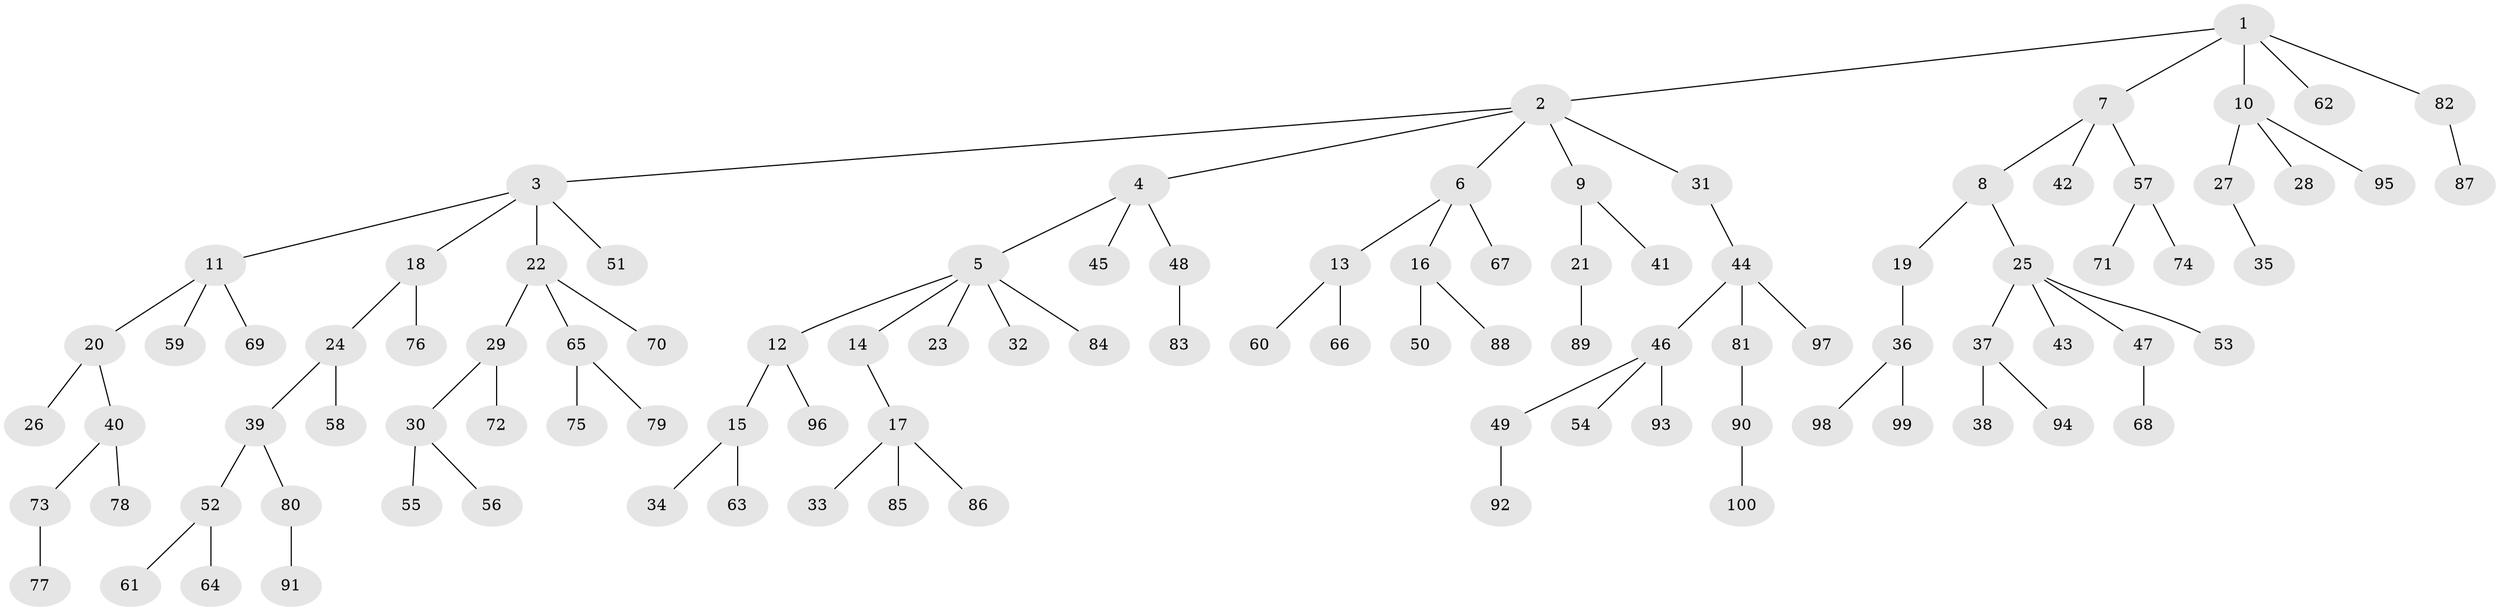 // Generated by graph-tools (version 1.1) at 2025/11/02/21/25 10:11:10]
// undirected, 100 vertices, 99 edges
graph export_dot {
graph [start="1"]
  node [color=gray90,style=filled];
  1;
  2;
  3;
  4;
  5;
  6;
  7;
  8;
  9;
  10;
  11;
  12;
  13;
  14;
  15;
  16;
  17;
  18;
  19;
  20;
  21;
  22;
  23;
  24;
  25;
  26;
  27;
  28;
  29;
  30;
  31;
  32;
  33;
  34;
  35;
  36;
  37;
  38;
  39;
  40;
  41;
  42;
  43;
  44;
  45;
  46;
  47;
  48;
  49;
  50;
  51;
  52;
  53;
  54;
  55;
  56;
  57;
  58;
  59;
  60;
  61;
  62;
  63;
  64;
  65;
  66;
  67;
  68;
  69;
  70;
  71;
  72;
  73;
  74;
  75;
  76;
  77;
  78;
  79;
  80;
  81;
  82;
  83;
  84;
  85;
  86;
  87;
  88;
  89;
  90;
  91;
  92;
  93;
  94;
  95;
  96;
  97;
  98;
  99;
  100;
  1 -- 2;
  1 -- 7;
  1 -- 10;
  1 -- 62;
  1 -- 82;
  2 -- 3;
  2 -- 4;
  2 -- 6;
  2 -- 9;
  2 -- 31;
  3 -- 11;
  3 -- 18;
  3 -- 22;
  3 -- 51;
  4 -- 5;
  4 -- 45;
  4 -- 48;
  5 -- 12;
  5 -- 14;
  5 -- 23;
  5 -- 32;
  5 -- 84;
  6 -- 13;
  6 -- 16;
  6 -- 67;
  7 -- 8;
  7 -- 42;
  7 -- 57;
  8 -- 19;
  8 -- 25;
  9 -- 21;
  9 -- 41;
  10 -- 27;
  10 -- 28;
  10 -- 95;
  11 -- 20;
  11 -- 59;
  11 -- 69;
  12 -- 15;
  12 -- 96;
  13 -- 60;
  13 -- 66;
  14 -- 17;
  15 -- 34;
  15 -- 63;
  16 -- 50;
  16 -- 88;
  17 -- 33;
  17 -- 85;
  17 -- 86;
  18 -- 24;
  18 -- 76;
  19 -- 36;
  20 -- 26;
  20 -- 40;
  21 -- 89;
  22 -- 29;
  22 -- 65;
  22 -- 70;
  24 -- 39;
  24 -- 58;
  25 -- 37;
  25 -- 43;
  25 -- 47;
  25 -- 53;
  27 -- 35;
  29 -- 30;
  29 -- 72;
  30 -- 55;
  30 -- 56;
  31 -- 44;
  36 -- 98;
  36 -- 99;
  37 -- 38;
  37 -- 94;
  39 -- 52;
  39 -- 80;
  40 -- 73;
  40 -- 78;
  44 -- 46;
  44 -- 81;
  44 -- 97;
  46 -- 49;
  46 -- 54;
  46 -- 93;
  47 -- 68;
  48 -- 83;
  49 -- 92;
  52 -- 61;
  52 -- 64;
  57 -- 71;
  57 -- 74;
  65 -- 75;
  65 -- 79;
  73 -- 77;
  80 -- 91;
  81 -- 90;
  82 -- 87;
  90 -- 100;
}
